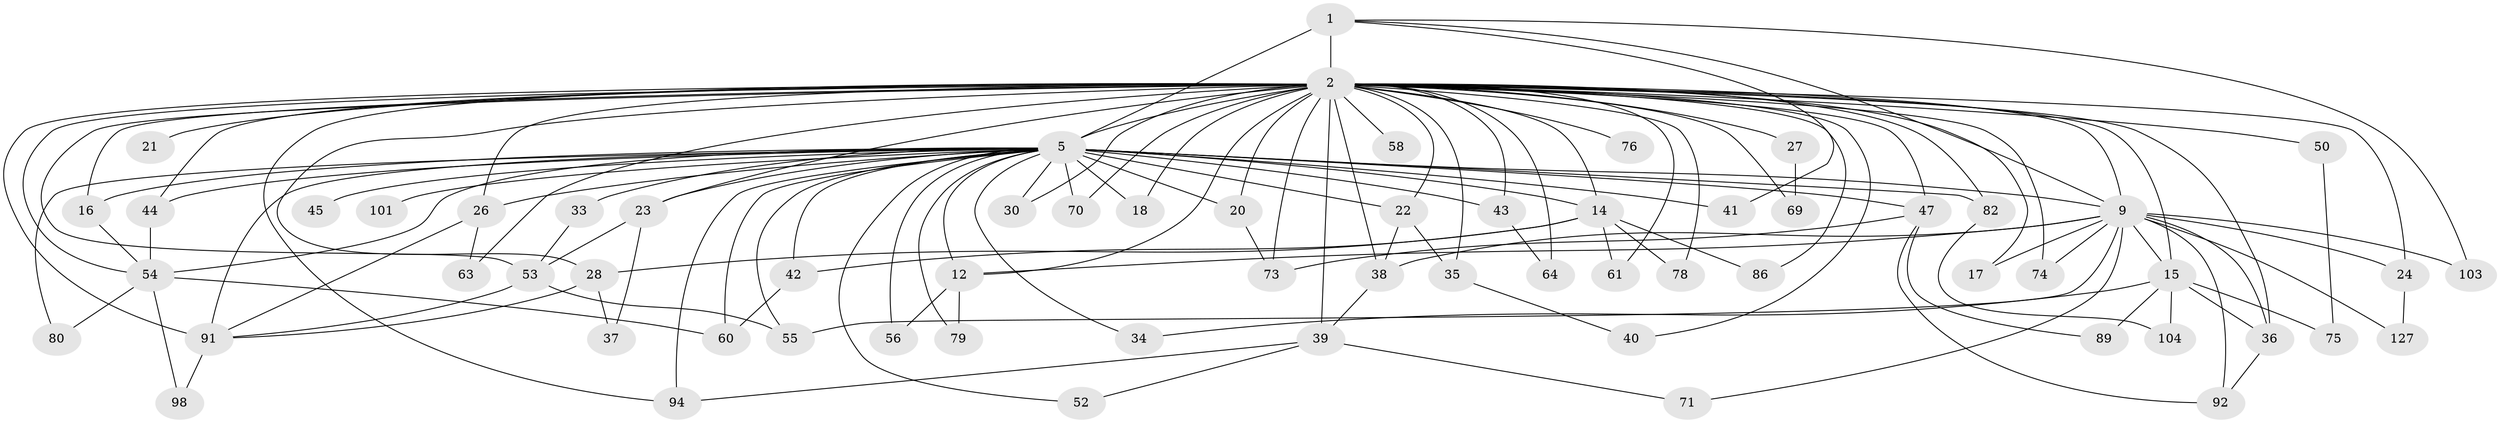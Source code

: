 // original degree distribution, {14: 0.007692307692307693, 19: 0.007692307692307693, 24: 0.007692307692307693, 17: 0.007692307692307693, 26: 0.007692307692307693, 23: 0.015384615384615385, 33: 0.007692307692307693, 27: 0.007692307692307693, 25: 0.007692307692307693, 2: 0.5461538461538461, 5: 0.06153846153846154, 8: 0.007692307692307693, 6: 0.046153846153846156, 4: 0.08461538461538462, 3: 0.17692307692307693}
// Generated by graph-tools (version 1.1) at 2025/13/03/09/25 04:13:57]
// undirected, 65 vertices, 134 edges
graph export_dot {
graph [start="1"]
  node [color=gray90,style=filled];
  1;
  2 [super="+11+4+7+3+100"];
  5 [super="+107+124+109+88+6+8"];
  9 [super="+29+32"];
  12 [super="+65"];
  14 [super="+62+102"];
  15 [super="+25+68"];
  16;
  17;
  18;
  20;
  21;
  22 [super="+83"];
  23;
  24;
  26;
  27;
  28;
  30;
  33;
  34;
  35;
  36 [super="+116+96"];
  37;
  38 [super="+97"];
  39 [super="+72"];
  40;
  41;
  42;
  43 [super="+87+49"];
  44;
  45;
  47;
  50 [super="+114"];
  52;
  53 [super="+67"];
  54 [super="+81+57"];
  55 [super="+106"];
  56;
  58;
  60 [super="+111"];
  61;
  63;
  64 [super="+99"];
  69;
  70;
  71;
  73;
  74;
  75;
  76;
  78;
  79;
  80;
  82;
  86;
  89;
  91 [super="+112+130"];
  92;
  94;
  98;
  101;
  103;
  104;
  127;
  1 -- 2 [weight=8];
  1 -- 5 [weight=3];
  1 -- 9;
  1 -- 41;
  1 -- 103;
  2 -- 5 [weight=20];
  2 -- 9 [weight=9];
  2 -- 14 [weight=2];
  2 -- 15 [weight=4];
  2 -- 44;
  2 -- 47;
  2 -- 69;
  2 -- 35;
  2 -- 39 [weight=2];
  2 -- 74;
  2 -- 16 [weight=2];
  2 -- 18;
  2 -- 53;
  2 -- 22 [weight=2];
  2 -- 64 [weight=2];
  2 -- 76 [weight=2];
  2 -- 78;
  2 -- 17 [weight=3];
  2 -- 82;
  2 -- 21 [weight=2];
  2 -- 23;
  2 -- 24;
  2 -- 86;
  2 -- 26 [weight=3];
  2 -- 27 [weight=2];
  2 -- 28 [weight=2];
  2 -- 91;
  2 -- 30;
  2 -- 94;
  2 -- 38;
  2 -- 43 [weight=2];
  2 -- 50 [weight=2];
  2 -- 58 [weight=2];
  2 -- 61;
  2 -- 63;
  2 -- 70;
  2 -- 73;
  2 -- 12;
  2 -- 20;
  2 -- 36;
  2 -- 40;
  2 -- 54;
  5 -- 9 [weight=5];
  5 -- 18;
  5 -- 20;
  5 -- 30 [weight=2];
  5 -- 34;
  5 -- 45 [weight=2];
  5 -- 47 [weight=2];
  5 -- 52;
  5 -- 55;
  5 -- 56;
  5 -- 80;
  5 -- 91;
  5 -- 94;
  5 -- 14 [weight=2];
  5 -- 101 [weight=3];
  5 -- 70;
  5 -- 79;
  5 -- 16 [weight=2];
  5 -- 82;
  5 -- 22;
  5 -- 26;
  5 -- 33;
  5 -- 60;
  5 -- 12;
  5 -- 23;
  5 -- 41;
  5 -- 42;
  5 -- 43 [weight=2];
  5 -- 44;
  5 -- 54 [weight=2];
  9 -- 15 [weight=2];
  9 -- 17;
  9 -- 24;
  9 -- 36;
  9 -- 38;
  9 -- 71;
  9 -- 74;
  9 -- 92;
  9 -- 103;
  9 -- 127;
  9 -- 12;
  9 -- 55;
  12 -- 56;
  12 -- 79;
  14 -- 28;
  14 -- 42;
  14 -- 61;
  14 -- 78;
  14 -- 86;
  15 -- 34;
  15 -- 36;
  15 -- 104;
  15 -- 89;
  15 -- 75;
  16 -- 54;
  20 -- 73;
  22 -- 35;
  22 -- 38;
  23 -- 37;
  23 -- 53;
  24 -- 127;
  26 -- 63;
  26 -- 91;
  27 -- 69;
  28 -- 37;
  28 -- 91;
  33 -- 53;
  35 -- 40;
  36 -- 92;
  38 -- 39;
  39 -- 52;
  39 -- 71;
  39 -- 94;
  42 -- 60;
  43 -- 64;
  44 -- 54;
  47 -- 73;
  47 -- 89;
  47 -- 92;
  50 -- 75;
  53 -- 55;
  53 -- 91;
  54 -- 98;
  54 -- 60;
  54 -- 80;
  82 -- 104;
  91 -- 98;
}
